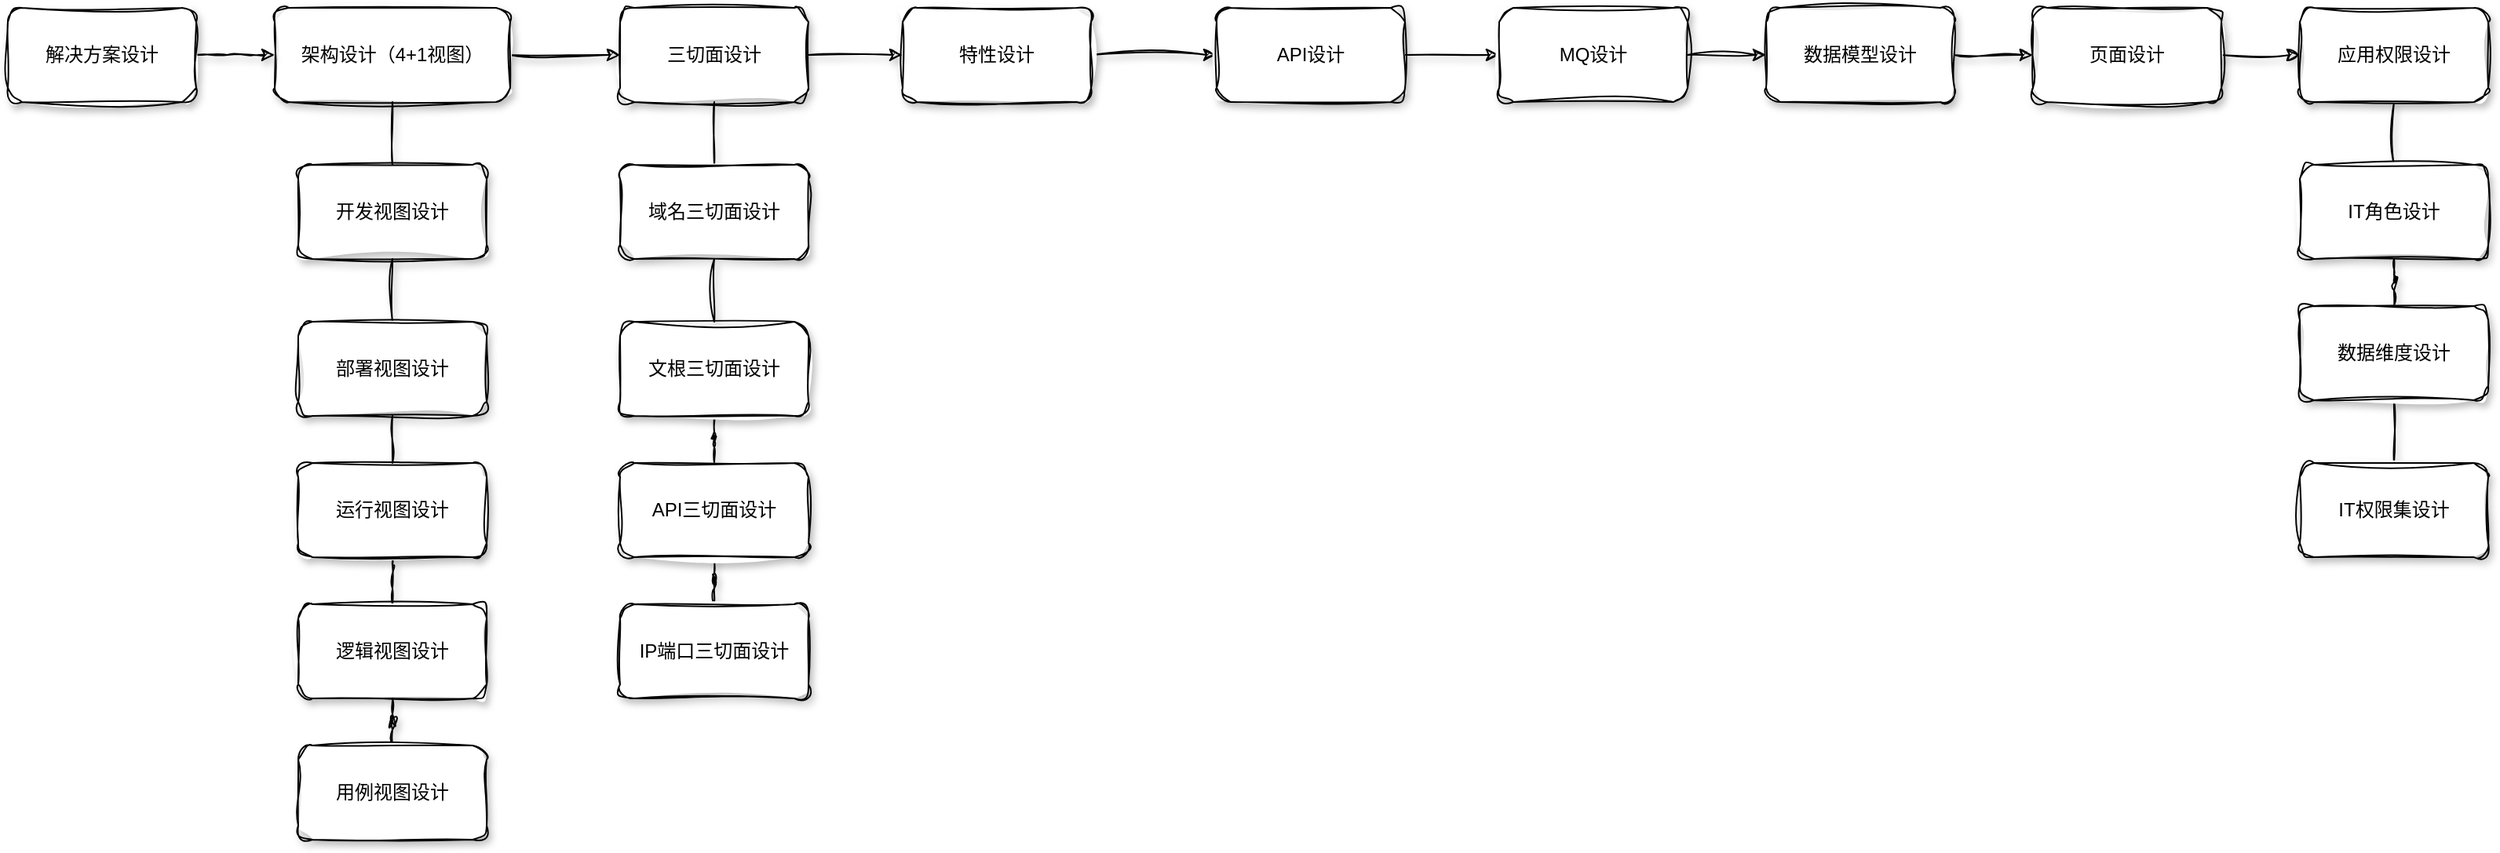 <mxfile version="26.0.13">
  <diagram name="Page-1" id="o7hvjnD-FwicrIdzrirB">
    <mxGraphModel dx="2071" dy="725" grid="1" gridSize="10" guides="1" tooltips="1" connect="1" arrows="0" fold="1" page="1" pageScale="1" pageWidth="850" pageHeight="1100" math="0" shadow="0">
      <root>
        <mxCell id="0" />
        <mxCell id="1" parent="0" />
        <mxCell id="HR8WFGy64bs_LNmVH5kY-29" value="" style="edgeStyle=orthogonalEdgeStyle;rounded=1;orthogonalLoop=1;jettySize=auto;html=1;flowAnimation=1;shadow=1;sketch=1;curveFitting=1;jiggle=2;" edge="1" parent="1" source="HR8WFGy64bs_LNmVH5kY-2" target="HR8WFGy64bs_LNmVH5kY-3">
          <mxGeometry relative="1" as="geometry" />
        </mxCell>
        <mxCell id="HR8WFGy64bs_LNmVH5kY-2" value="特性设计" style="rounded=1;whiteSpace=wrap;html=1;shadow=1;sketch=1;curveFitting=1;jiggle=2;" vertex="1" parent="1">
          <mxGeometry x="60" y="220" width="120" height="60" as="geometry" />
        </mxCell>
        <mxCell id="HR8WFGy64bs_LNmVH5kY-50" value="" style="edgeStyle=orthogonalEdgeStyle;rounded=1;orthogonalLoop=1;jettySize=auto;html=1;flowAnimation=1;shadow=1;sketch=1;curveFitting=1;jiggle=2;" edge="1" parent="1" source="HR8WFGy64bs_LNmVH5kY-3" target="HR8WFGy64bs_LNmVH5kY-48">
          <mxGeometry relative="1" as="geometry" />
        </mxCell>
        <mxCell id="HR8WFGy64bs_LNmVH5kY-3" value="API设计" style="rounded=1;whiteSpace=wrap;html=1;shadow=1;sketch=1;curveFitting=1;jiggle=2;" vertex="1" parent="1">
          <mxGeometry x="260" y="220" width="120" height="60" as="geometry" />
        </mxCell>
        <mxCell id="HR8WFGy64bs_LNmVH5kY-32" value="" style="edgeStyle=orthogonalEdgeStyle;rounded=1;orthogonalLoop=1;jettySize=auto;html=1;flowAnimation=1;shadow=1;sketch=1;curveFitting=1;jiggle=2;" edge="1" parent="1" source="HR8WFGy64bs_LNmVH5kY-5" target="HR8WFGy64bs_LNmVH5kY-6">
          <mxGeometry relative="1" as="geometry" />
        </mxCell>
        <mxCell id="HR8WFGy64bs_LNmVH5kY-5" value="数据模型设计" style="rounded=1;whiteSpace=wrap;html=1;shadow=1;sketch=1;curveFitting=1;jiggle=2;" vertex="1" parent="1">
          <mxGeometry x="610" y="220" width="120" height="60" as="geometry" />
        </mxCell>
        <mxCell id="HR8WFGy64bs_LNmVH5kY-33" value="" style="edgeStyle=orthogonalEdgeStyle;rounded=1;orthogonalLoop=1;jettySize=auto;html=1;flowAnimation=1;shadow=1;sketch=1;curveFitting=1;jiggle=2;" edge="1" parent="1" source="HR8WFGy64bs_LNmVH5kY-6" target="HR8WFGy64bs_LNmVH5kY-7">
          <mxGeometry relative="1" as="geometry" />
        </mxCell>
        <mxCell id="HR8WFGy64bs_LNmVH5kY-6" value="页面设计" style="rounded=1;whiteSpace=wrap;html=1;shadow=1;sketch=1;curveFitting=1;jiggle=2;" vertex="1" parent="1">
          <mxGeometry x="780" y="220" width="120" height="60" as="geometry" />
        </mxCell>
        <mxCell id="HR8WFGy64bs_LNmVH5kY-42" value="" style="edgeStyle=orthogonalEdgeStyle;rounded=1;orthogonalLoop=1;jettySize=auto;html=1;endArrow=none;startFill=0;shadow=1;sketch=1;curveFitting=1;jiggle=2;" edge="1" parent="1" source="HR8WFGy64bs_LNmVH5kY-7" target="HR8WFGy64bs_LNmVH5kY-24">
          <mxGeometry relative="1" as="geometry" />
        </mxCell>
        <mxCell id="HR8WFGy64bs_LNmVH5kY-7" value="应用权限设计" style="rounded=1;whiteSpace=wrap;html=1;shadow=1;sketch=1;curveFitting=1;jiggle=2;" vertex="1" parent="1">
          <mxGeometry x="950" y="220" width="120" height="60" as="geometry" />
        </mxCell>
        <mxCell id="HR8WFGy64bs_LNmVH5kY-28" value="" style="edgeStyle=orthogonalEdgeStyle;rounded=1;orthogonalLoop=1;jettySize=auto;html=1;flowAnimation=1;shadow=1;sketch=1;curveFitting=1;jiggle=2;" edge="1" parent="1" source="HR8WFGy64bs_LNmVH5kY-8" target="HR8WFGy64bs_LNmVH5kY-2">
          <mxGeometry relative="1" as="geometry" />
        </mxCell>
        <mxCell id="HR8WFGy64bs_LNmVH5kY-38" value="" style="edgeStyle=orthogonalEdgeStyle;rounded=1;orthogonalLoop=1;jettySize=auto;html=1;endArrow=none;startFill=0;shadow=1;sketch=1;curveFitting=1;jiggle=2;" edge="1" parent="1" source="HR8WFGy64bs_LNmVH5kY-8" target="HR8WFGy64bs_LNmVH5kY-16">
          <mxGeometry relative="1" as="geometry" />
        </mxCell>
        <mxCell id="HR8WFGy64bs_LNmVH5kY-8" value="三切面设计" style="rounded=1;whiteSpace=wrap;html=1;shadow=1;sketch=1;curveFitting=1;jiggle=2;" vertex="1" parent="1">
          <mxGeometry x="-120" y="220" width="120" height="60" as="geometry" />
        </mxCell>
        <mxCell id="HR8WFGy64bs_LNmVH5kY-27" value="" style="edgeStyle=orthogonalEdgeStyle;rounded=1;orthogonalLoop=1;jettySize=auto;html=1;flowAnimation=1;shadow=1;sketch=1;curveFitting=1;jiggle=2;" edge="1" parent="1" source="HR8WFGy64bs_LNmVH5kY-9" target="HR8WFGy64bs_LNmVH5kY-8">
          <mxGeometry relative="1" as="geometry" />
        </mxCell>
        <mxCell id="HR8WFGy64bs_LNmVH5kY-55" style="edgeStyle=orthogonalEdgeStyle;rounded=1;orthogonalLoop=1;jettySize=auto;html=1;exitX=0.5;exitY=1;exitDx=0;exitDy=0;entryX=0.5;entryY=0;entryDx=0;entryDy=0;endArrow=none;startFill=0;shadow=1;sketch=1;curveFitting=1;jiggle=2;" edge="1" parent="1" source="HR8WFGy64bs_LNmVH5kY-9" target="HR8WFGy64bs_LNmVH5kY-11">
          <mxGeometry relative="1" as="geometry" />
        </mxCell>
        <mxCell id="HR8WFGy64bs_LNmVH5kY-9" value="架构设计（4+1视图）" style="rounded=1;whiteSpace=wrap;html=1;shadow=1;sketch=1;curveFitting=1;jiggle=2;glass=0;gradientColor=none;" vertex="1" parent="1">
          <mxGeometry x="-340" y="220" width="150" height="60" as="geometry" />
        </mxCell>
        <mxCell id="HR8WFGy64bs_LNmVH5kY-35" value="" style="edgeStyle=orthogonalEdgeStyle;rounded=1;orthogonalLoop=1;jettySize=auto;html=1;endArrow=none;startFill=0;shadow=1;sketch=1;curveFitting=1;jiggle=2;" edge="1" parent="1" source="HR8WFGy64bs_LNmVH5kY-11" target="HR8WFGy64bs_LNmVH5kY-12">
          <mxGeometry relative="1" as="geometry" />
        </mxCell>
        <mxCell id="HR8WFGy64bs_LNmVH5kY-11" value="开发视图设计" style="rounded=1;whiteSpace=wrap;html=1;shadow=1;sketch=1;curveFitting=1;jiggle=2;" vertex="1" parent="1">
          <mxGeometry x="-325" y="320" width="120" height="60" as="geometry" />
        </mxCell>
        <mxCell id="HR8WFGy64bs_LNmVH5kY-56" style="edgeStyle=orthogonalEdgeStyle;rounded=1;orthogonalLoop=1;jettySize=auto;html=1;exitX=0.5;exitY=1;exitDx=0;exitDy=0;entryX=0.5;entryY=0;entryDx=0;entryDy=0;endArrow=none;startFill=0;shadow=1;sketch=1;curveFitting=1;jiggle=2;" edge="1" parent="1" source="HR8WFGy64bs_LNmVH5kY-12" target="HR8WFGy64bs_LNmVH5kY-13">
          <mxGeometry relative="1" as="geometry" />
        </mxCell>
        <mxCell id="HR8WFGy64bs_LNmVH5kY-12" value="部署视图设计" style="rounded=1;whiteSpace=wrap;html=1;shadow=1;sketch=1;curveFitting=1;jiggle=2;" vertex="1" parent="1">
          <mxGeometry x="-325" y="420" width="120" height="60" as="geometry" />
        </mxCell>
        <mxCell id="HR8WFGy64bs_LNmVH5kY-57" style="edgeStyle=orthogonalEdgeStyle;rounded=1;orthogonalLoop=1;jettySize=auto;html=1;exitX=0.5;exitY=1;exitDx=0;exitDy=0;entryX=0.5;entryY=0;entryDx=0;entryDy=0;endArrow=none;startFill=0;shadow=1;sketch=1;curveFitting=1;jiggle=2;" edge="1" parent="1" source="HR8WFGy64bs_LNmVH5kY-13" target="HR8WFGy64bs_LNmVH5kY-14">
          <mxGeometry relative="1" as="geometry">
            <Array as="points">
              <mxPoint x="-265" y="580" />
              <mxPoint x="-265" y="580" />
            </Array>
          </mxGeometry>
        </mxCell>
        <mxCell id="HR8WFGy64bs_LNmVH5kY-13" value="运行视图设计" style="rounded=1;whiteSpace=wrap;html=1;shadow=1;sketch=1;curveFitting=1;jiggle=2;" vertex="1" parent="1">
          <mxGeometry x="-325" y="510" width="120" height="60" as="geometry" />
        </mxCell>
        <mxCell id="HR8WFGy64bs_LNmVH5kY-37" value="" style="edgeStyle=orthogonalEdgeStyle;rounded=1;orthogonalLoop=1;jettySize=auto;html=1;endArrow=none;startFill=0;shadow=1;sketch=1;curveFitting=1;jiggle=2;" edge="1" parent="1" source="HR8WFGy64bs_LNmVH5kY-14" target="HR8WFGy64bs_LNmVH5kY-15">
          <mxGeometry relative="1" as="geometry" />
        </mxCell>
        <mxCell id="HR8WFGy64bs_LNmVH5kY-14" value="逻辑视图设计" style="rounded=1;whiteSpace=wrap;html=1;shadow=1;sketch=1;curveFitting=1;jiggle=2;" vertex="1" parent="1">
          <mxGeometry x="-325" y="600" width="120" height="60" as="geometry" />
        </mxCell>
        <mxCell id="HR8WFGy64bs_LNmVH5kY-15" value="用例视图设计" style="rounded=1;whiteSpace=wrap;html=1;shadow=1;sketch=1;curveFitting=1;jiggle=2;" vertex="1" parent="1">
          <mxGeometry x="-325" y="690" width="120" height="60" as="geometry" />
        </mxCell>
        <mxCell id="HR8WFGy64bs_LNmVH5kY-39" value="" style="edgeStyle=orthogonalEdgeStyle;rounded=1;orthogonalLoop=1;jettySize=auto;html=1;endArrow=none;startFill=0;shadow=1;sketch=1;curveFitting=1;jiggle=2;" edge="1" parent="1" source="HR8WFGy64bs_LNmVH5kY-16" target="HR8WFGy64bs_LNmVH5kY-17">
          <mxGeometry relative="1" as="geometry" />
        </mxCell>
        <mxCell id="HR8WFGy64bs_LNmVH5kY-16" value="域名三切面设计" style="rounded=1;whiteSpace=wrap;html=1;shadow=1;sketch=1;curveFitting=1;jiggle=2;" vertex="1" parent="1">
          <mxGeometry x="-120" y="320" width="120" height="60" as="geometry" />
        </mxCell>
        <mxCell id="HR8WFGy64bs_LNmVH5kY-40" value="" style="edgeStyle=orthogonalEdgeStyle;rounded=1;orthogonalLoop=1;jettySize=auto;html=1;endArrow=none;startFill=0;shadow=1;sketch=1;curveFitting=1;jiggle=2;" edge="1" parent="1" source="HR8WFGy64bs_LNmVH5kY-17" target="HR8WFGy64bs_LNmVH5kY-18">
          <mxGeometry relative="1" as="geometry" />
        </mxCell>
        <mxCell id="HR8WFGy64bs_LNmVH5kY-17" value="文根三切面设计" style="rounded=1;whiteSpace=wrap;html=1;shadow=1;sketch=1;curveFitting=1;jiggle=2;" vertex="1" parent="1">
          <mxGeometry x="-120" y="420" width="120" height="60" as="geometry" />
        </mxCell>
        <mxCell id="HR8WFGy64bs_LNmVH5kY-41" value="" style="edgeStyle=orthogonalEdgeStyle;rounded=1;orthogonalLoop=1;jettySize=auto;html=1;endArrow=none;startFill=0;shadow=1;sketch=1;curveFitting=1;jiggle=2;" edge="1" parent="1" source="HR8WFGy64bs_LNmVH5kY-18" target="HR8WFGy64bs_LNmVH5kY-19">
          <mxGeometry relative="1" as="geometry" />
        </mxCell>
        <mxCell id="HR8WFGy64bs_LNmVH5kY-18" value="API三切面设计" style="rounded=1;whiteSpace=wrap;html=1;shadow=1;sketch=1;curveFitting=1;jiggle=2;" vertex="1" parent="1">
          <mxGeometry x="-120" y="510" width="120" height="60" as="geometry" />
        </mxCell>
        <mxCell id="HR8WFGy64bs_LNmVH5kY-19" value="IP端口三切面设计" style="rounded=1;whiteSpace=wrap;html=1;shadow=1;sketch=1;curveFitting=1;jiggle=2;" vertex="1" parent="1">
          <mxGeometry x="-120" y="600" width="120" height="60" as="geometry" />
        </mxCell>
        <mxCell id="HR8WFGy64bs_LNmVH5kY-46" value="" style="edgeStyle=orthogonalEdgeStyle;rounded=1;orthogonalLoop=1;jettySize=auto;html=1;endArrow=none;startFill=0;shadow=1;sketch=1;curveFitting=1;jiggle=2;" edge="1" parent="1" source="HR8WFGy64bs_LNmVH5kY-24" target="HR8WFGy64bs_LNmVH5kY-25">
          <mxGeometry relative="1" as="geometry" />
        </mxCell>
        <mxCell id="HR8WFGy64bs_LNmVH5kY-24" value="IT角色设计" style="rounded=1;whiteSpace=wrap;html=1;shadow=1;sketch=1;curveFitting=1;jiggle=2;" vertex="1" parent="1">
          <mxGeometry x="950" y="320" width="120" height="60" as="geometry" />
        </mxCell>
        <mxCell id="HR8WFGy64bs_LNmVH5kY-47" value="" style="edgeStyle=orthogonalEdgeStyle;rounded=1;orthogonalLoop=1;jettySize=auto;html=1;endArrow=none;startFill=0;shadow=1;sketch=1;curveFitting=1;jiggle=2;" edge="1" parent="1" source="HR8WFGy64bs_LNmVH5kY-25" target="HR8WFGy64bs_LNmVH5kY-26">
          <mxGeometry relative="1" as="geometry" />
        </mxCell>
        <mxCell id="HR8WFGy64bs_LNmVH5kY-25" value="数据维度设计" style="rounded=1;whiteSpace=wrap;html=1;shadow=1;sketch=1;curveFitting=1;jiggle=2;" vertex="1" parent="1">
          <mxGeometry x="950" y="410" width="120" height="60" as="geometry" />
        </mxCell>
        <mxCell id="HR8WFGy64bs_LNmVH5kY-26" value="IT权限集设计" style="rounded=1;whiteSpace=wrap;html=1;shadow=1;sketch=1;curveFitting=1;jiggle=2;" vertex="1" parent="1">
          <mxGeometry x="950" y="510" width="120" height="60" as="geometry" />
        </mxCell>
        <mxCell id="HR8WFGy64bs_LNmVH5kY-51" value="" style="edgeStyle=orthogonalEdgeStyle;rounded=1;orthogonalLoop=1;jettySize=auto;html=1;flowAnimation=1;shadow=1;sketch=1;curveFitting=1;jiggle=2;" edge="1" parent="1" source="HR8WFGy64bs_LNmVH5kY-48" target="HR8WFGy64bs_LNmVH5kY-5">
          <mxGeometry relative="1" as="geometry" />
        </mxCell>
        <mxCell id="HR8WFGy64bs_LNmVH5kY-48" value="MQ设计" style="rounded=1;whiteSpace=wrap;html=1;shadow=1;sketch=1;curveFitting=1;jiggle=2;" vertex="1" parent="1">
          <mxGeometry x="440" y="220" width="120" height="60" as="geometry" />
        </mxCell>
        <mxCell id="HR8WFGy64bs_LNmVH5kY-54" value="" style="edgeStyle=orthogonalEdgeStyle;rounded=1;orthogonalLoop=1;jettySize=auto;html=1;flowAnimation=1;shadow=1;sketchStyle=rough;sketch=1;curveFitting=1;jiggle=2;" edge="1" parent="1" source="HR8WFGy64bs_LNmVH5kY-53" target="HR8WFGy64bs_LNmVH5kY-9">
          <mxGeometry relative="1" as="geometry">
            <Array as="points">
              <mxPoint x="-360" y="250" />
              <mxPoint x="-360" y="250" />
            </Array>
          </mxGeometry>
        </mxCell>
        <mxCell id="HR8WFGy64bs_LNmVH5kY-53" value="解决方案设计" style="rounded=1;whiteSpace=wrap;html=1;shadow=1;sketch=1;curveFitting=1;jiggle=2;" vertex="1" parent="1">
          <mxGeometry x="-510" y="220" width="120" height="60" as="geometry" />
        </mxCell>
      </root>
    </mxGraphModel>
  </diagram>
</mxfile>
